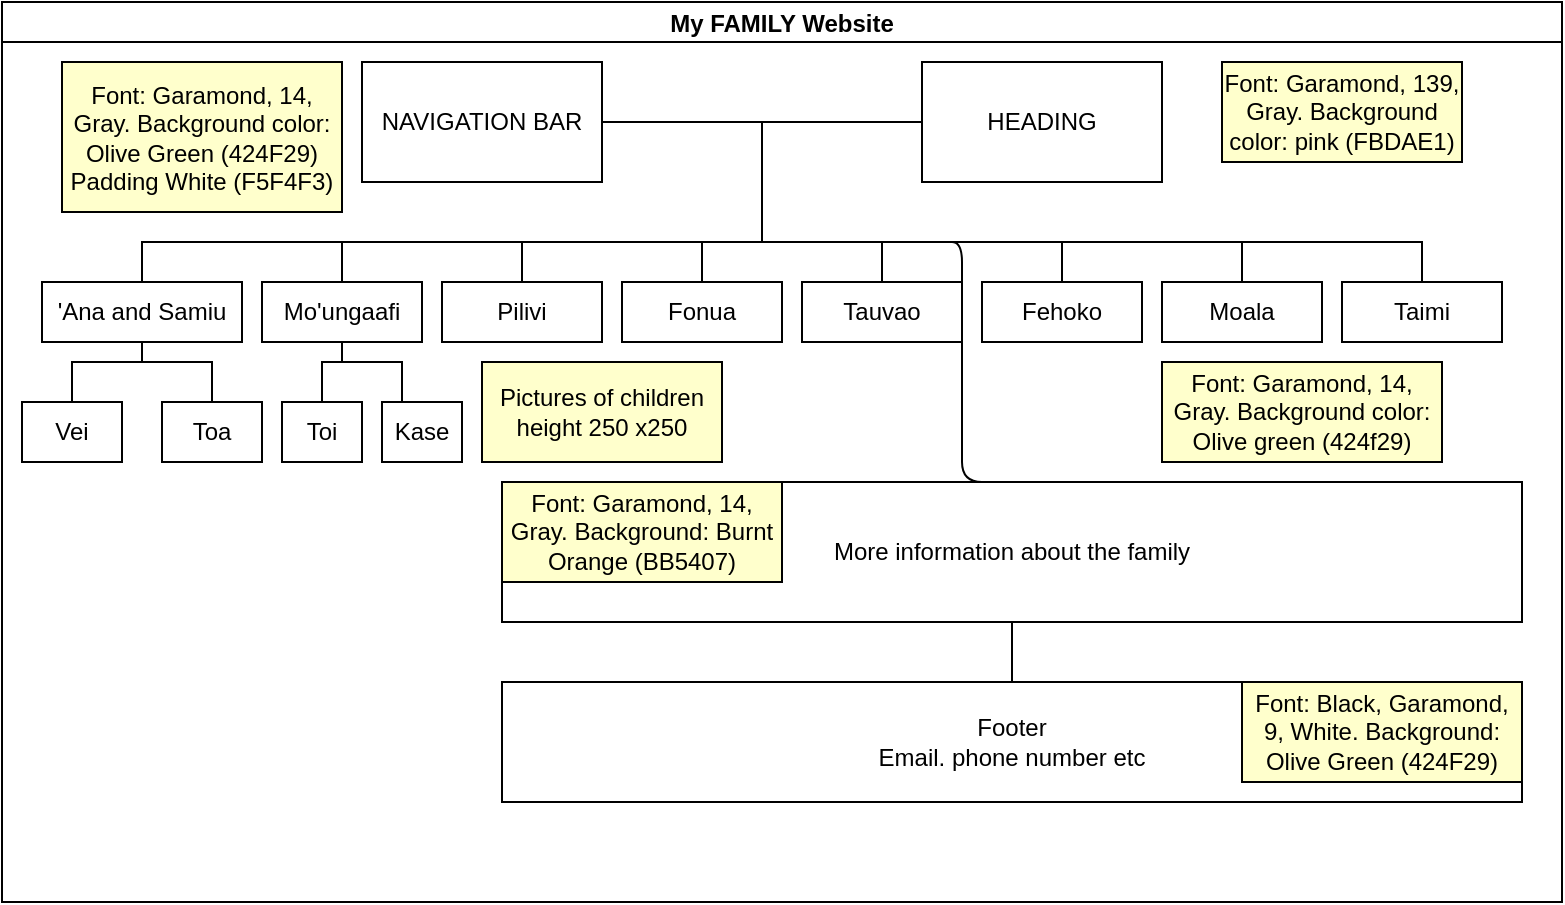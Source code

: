 <mxfile>
    <diagram id="Zfl2Xf3sZoUQnffVo26O" name="Page-1">
        <mxGraphModel dx="1136" dy="619" grid="1" gridSize="10" guides="1" tooltips="1" connect="1" arrows="1" fold="1" page="1" pageScale="1" pageWidth="850" pageHeight="1100" math="0" shadow="0">
            <root>
                <mxCell id="0"/>
                <mxCell id="1" parent="0"/>
                <mxCell id="2" value="My FAMILY Website" style="swimlane;startSize=20;horizontal=1;containerType=tree;newEdgeStyle={&quot;edgeStyle&quot;:&quot;elbowEdgeStyle&quot;,&quot;startArrow&quot;:&quot;none&quot;,&quot;endArrow&quot;:&quot;none&quot;};" parent="1" vertex="1">
                    <mxGeometry x="40" y="40" width="780" height="450" as="geometry"/>
                </mxCell>
                <mxCell id="3" value="" style="edgeStyle=elbowEdgeStyle;elbow=vertical;sourcePerimeterSpacing=0;targetPerimeterSpacing=0;startArrow=none;endArrow=none;rounded=0;curved=0;" parent="2" target="6" edge="1">
                    <mxGeometry relative="1" as="geometry">
                        <mxPoint x="380" y="110" as="sourcePoint"/>
                        <Array as="points">
                            <mxPoint x="370" y="120"/>
                            <mxPoint x="380" y="120"/>
                        </Array>
                    </mxGeometry>
                </mxCell>
                <mxCell id="4" value="" style="edgeStyle=elbowEdgeStyle;elbow=vertical;sourcePerimeterSpacing=0;targetPerimeterSpacing=0;startArrow=none;endArrow=none;rounded=0;curved=0;entryX=0.5;entryY=0;entryDx=0;entryDy=0;" parent="2" target="17" edge="1">
                    <mxGeometry relative="1" as="geometry">
                        <mxPoint x="380" y="60" as="sourcePoint"/>
                        <mxPoint x="690" y="140" as="targetPoint"/>
                        <Array as="points">
                            <mxPoint x="540" y="120"/>
                        </Array>
                    </mxGeometry>
                </mxCell>
                <mxCell id="6" value="'Ana and Samiu" style="whiteSpace=wrap;html=1;align=center;verticalAlign=middle;treeFolding=1;treeMoving=1;newEdgeStyle={&quot;edgeStyle&quot;:&quot;elbowEdgeStyle&quot;,&quot;startArrow&quot;:&quot;none&quot;,&quot;endArrow&quot;:&quot;none&quot;};" parent="2" vertex="1">
                    <mxGeometry x="20" y="140" width="100" height="30" as="geometry"/>
                </mxCell>
                <mxCell id="14" value="Mo'ungaafi" style="whiteSpace=wrap;html=1;align=center;verticalAlign=middle;treeFolding=1;treeMoving=1;newEdgeStyle={&quot;edgeStyle&quot;:&quot;elbowEdgeStyle&quot;,&quot;startArrow&quot;:&quot;none&quot;,&quot;endArrow&quot;:&quot;none&quot;};" parent="2" vertex="1">
                    <mxGeometry x="130" y="140" width="80" height="30" as="geometry"/>
                </mxCell>
                <mxCell id="15" value="" style="edgeStyle=elbowEdgeStyle;elbow=vertical;sourcePerimeterSpacing=0;targetPerimeterSpacing=0;startArrow=none;endArrow=none;rounded=0;curved=0;" parent="2" target="14" edge="1">
                    <mxGeometry relative="1" as="geometry">
                        <mxPoint x="380" y="120" as="sourcePoint"/>
                        <Array as="points">
                            <mxPoint x="290" y="120"/>
                        </Array>
                    </mxGeometry>
                </mxCell>
                <mxCell id="17" value="Taimi" style="whiteSpace=wrap;html=1;align=center;verticalAlign=middle;treeFolding=1;treeMoving=1;newEdgeStyle={&quot;edgeStyle&quot;:&quot;elbowEdgeStyle&quot;,&quot;startArrow&quot;:&quot;none&quot;,&quot;endArrow&quot;:&quot;none&quot;};" parent="2" vertex="1">
                    <mxGeometry x="670" y="140" width="80" height="30" as="geometry"/>
                </mxCell>
                <mxCell id="37" value="Pilivi" style="whiteSpace=wrap;html=1;align=center;verticalAlign=middle;treeFolding=1;treeMoving=1;newEdgeStyle={&quot;edgeStyle&quot;:&quot;elbowEdgeStyle&quot;,&quot;startArrow&quot;:&quot;none&quot;,&quot;endArrow&quot;:&quot;none&quot;};" parent="2" vertex="1">
                    <mxGeometry x="220" y="140" width="80" height="30" as="geometry"/>
                </mxCell>
                <mxCell id="39" value="Fonua" style="whiteSpace=wrap;html=1;align=center;verticalAlign=middle;treeFolding=1;treeMoving=1;newEdgeStyle={&quot;edgeStyle&quot;:&quot;elbowEdgeStyle&quot;,&quot;startArrow&quot;:&quot;none&quot;,&quot;endArrow&quot;:&quot;none&quot;};" parent="2" vertex="1">
                    <mxGeometry x="310" y="140" width="80" height="30" as="geometry"/>
                </mxCell>
                <mxCell id="40" value="Tauvao" style="whiteSpace=wrap;html=1;align=center;verticalAlign=middle;treeFolding=1;treeMoving=1;newEdgeStyle={&quot;edgeStyle&quot;:&quot;elbowEdgeStyle&quot;,&quot;startArrow&quot;:&quot;none&quot;,&quot;endArrow&quot;:&quot;none&quot;};" parent="2" vertex="1">
                    <mxGeometry x="400" y="140" width="80" height="30" as="geometry"/>
                </mxCell>
                <mxCell id="41" value="Fehoko" style="whiteSpace=wrap;html=1;align=center;verticalAlign=middle;treeFolding=1;treeMoving=1;newEdgeStyle={&quot;edgeStyle&quot;:&quot;elbowEdgeStyle&quot;,&quot;startArrow&quot;:&quot;none&quot;,&quot;endArrow&quot;:&quot;none&quot;};" parent="2" vertex="1">
                    <mxGeometry x="490" y="140" width="80" height="30" as="geometry"/>
                </mxCell>
                <mxCell id="42" value="Moala" style="whiteSpace=wrap;html=1;align=center;verticalAlign=middle;treeFolding=1;treeMoving=1;newEdgeStyle={&quot;edgeStyle&quot;:&quot;elbowEdgeStyle&quot;,&quot;startArrow&quot;:&quot;none&quot;,&quot;endArrow&quot;:&quot;none&quot;};" parent="2" vertex="1">
                    <mxGeometry x="580" y="140" width="80" height="30" as="geometry"/>
                </mxCell>
                <UserObject label="NAVIGATION BAR" treeRoot="1" id="53">
                    <mxCell style="whiteSpace=wrap;html=1;align=center;treeFolding=1;treeMoving=1;newEdgeStyle={&quot;edgeStyle&quot;:&quot;elbowEdgeStyle&quot;,&quot;startArrow&quot;:&quot;none&quot;,&quot;endArrow&quot;:&quot;none&quot;};" parent="2" vertex="1">
                        <mxGeometry x="180" y="30" width="120" height="60" as="geometry"/>
                    </mxCell>
                </UserObject>
                <mxCell id="54" value="" style="edgeStyle=elbowEdgeStyle;html=1;elbow=horizontal;startArrow=none;endArrow=none;" parent="2" source="53" target="55" edge="1">
                    <mxGeometry relative="1" as="geometry"/>
                </mxCell>
                <UserObject label="HEADING" treeRoot="1" id="55">
                    <mxCell style="whiteSpace=wrap;html=1;align=center;treeFolding=1;treeMoving=1;newEdgeStyle={&quot;edgeStyle&quot;:&quot;elbowEdgeStyle&quot;,&quot;startArrow&quot;:&quot;none&quot;,&quot;endArrow&quot;:&quot;none&quot;};" parent="2" vertex="1">
                        <mxGeometry x="460" y="30" width="120" height="60" as="geometry"/>
                    </mxCell>
                </UserObject>
                <mxCell id="57" value="" style="edgeStyle=elbowEdgeStyle;elbow=vertical;sourcePerimeterSpacing=0;targetPerimeterSpacing=0;startArrow=none;endArrow=none;rounded=0;curved=0;" parent="2" source="6" target="58" edge="1">
                    <mxGeometry relative="1" as="geometry">
                        <mxPoint x="420" y="150" as="sourcePoint"/>
                        <Array as="points">
                            <mxPoint x="70" y="180"/>
                            <mxPoint x="420" y="160"/>
                        </Array>
                    </mxGeometry>
                </mxCell>
                <mxCell id="58" value="Vei" style="whiteSpace=wrap;html=1;align=center;verticalAlign=middle;treeFolding=1;treeMoving=1;newEdgeStyle={&quot;edgeStyle&quot;:&quot;elbowEdgeStyle&quot;,&quot;startArrow&quot;:&quot;none&quot;,&quot;endArrow&quot;:&quot;none&quot;};" parent="2" vertex="1">
                    <mxGeometry x="10" y="200" width="50" height="30" as="geometry"/>
                </mxCell>
                <mxCell id="61" value="" style="edgeStyle=elbowEdgeStyle;elbow=vertical;sourcePerimeterSpacing=0;targetPerimeterSpacing=0;startArrow=none;endArrow=none;rounded=0;curved=0;" parent="2" source="6" target="62" edge="1">
                    <mxGeometry relative="1" as="geometry">
                        <mxPoint x="420" y="150" as="sourcePoint"/>
                        <Array as="points">
                            <mxPoint x="70" y="180"/>
                        </Array>
                    </mxGeometry>
                </mxCell>
                <mxCell id="62" value="Toa" style="whiteSpace=wrap;html=1;align=center;verticalAlign=middle;treeFolding=1;treeMoving=1;newEdgeStyle={&quot;edgeStyle&quot;:&quot;elbowEdgeStyle&quot;,&quot;startArrow&quot;:&quot;none&quot;,&quot;endArrow&quot;:&quot;none&quot;};" parent="2" vertex="1">
                    <mxGeometry x="80" y="200" width="50" height="30" as="geometry"/>
                </mxCell>
                <mxCell id="63" value="" style="edgeStyle=elbowEdgeStyle;elbow=vertical;sourcePerimeterSpacing=0;targetPerimeterSpacing=0;startArrow=none;endArrow=none;rounded=0;curved=0;exitX=0.5;exitY=1;exitDx=0;exitDy=0;" parent="2" source="14" target="70" edge="1">
                    <mxGeometry relative="1" as="geometry">
                        <mxPoint x="420" y="160" as="sourcePoint"/>
                        <Array as="points">
                            <mxPoint x="210" y="180"/>
                        </Array>
                    </mxGeometry>
                </mxCell>
                <mxCell id="70" value="Toi" style="whiteSpace=wrap;html=1;align=center;verticalAlign=middle;treeFolding=1;treeMoving=1;newEdgeStyle={&quot;edgeStyle&quot;:&quot;elbowEdgeStyle&quot;,&quot;startArrow&quot;:&quot;none&quot;,&quot;endArrow&quot;:&quot;none&quot;};" parent="2" vertex="1">
                    <mxGeometry x="140" y="200" width="40" height="30" as="geometry"/>
                </mxCell>
                <mxCell id="72" value="Kase" style="whiteSpace=wrap;html=1;align=center;verticalAlign=middle;treeFolding=1;treeMoving=1;newEdgeStyle={&quot;edgeStyle&quot;:&quot;elbowEdgeStyle&quot;,&quot;startArrow&quot;:&quot;none&quot;,&quot;endArrow&quot;:&quot;none&quot;};" parent="2" vertex="1">
                    <mxGeometry x="190" y="200" width="40" height="30" as="geometry"/>
                </mxCell>
                <UserObject label="More information about the family" treeRoot="1" id="73">
                    <mxCell style="whiteSpace=wrap;html=1;align=center;treeFolding=1;treeMoving=1;newEdgeStyle={&quot;edgeStyle&quot;:&quot;elbowEdgeStyle&quot;,&quot;startArrow&quot;:&quot;none&quot;,&quot;endArrow&quot;:&quot;none&quot;};" parent="2" vertex="1">
                        <mxGeometry x="250" y="240" width="510" height="70" as="geometry"/>
                    </mxCell>
                </UserObject>
                <mxCell id="77" value="Font: Garamond, 139, Gray. Background color: pink (FBDAE1)" style="rounded=0;whiteSpace=wrap;html=1;fillColor=#FFFFCC;" parent="2" vertex="1">
                    <mxGeometry x="610" y="30" width="120" height="50" as="geometry"/>
                </mxCell>
                <mxCell id="79" value="Font: Garamond, 14, Gray. Background color: Olive Green (424F29) Padding White (F5F4F3)" style="rounded=0;whiteSpace=wrap;html=1;fillColor=#FFFFCC;" parent="2" vertex="1">
                    <mxGeometry x="30" y="30" width="140" height="75" as="geometry"/>
                </mxCell>
                <mxCell id="83" value="Font: Garamond, 14, Gray. Background color: Olive green (424f29)" style="rounded=0;whiteSpace=wrap;html=1;fillColor=#FFFFCC;" parent="2" vertex="1">
                    <mxGeometry x="580" y="180" width="140" height="50" as="geometry"/>
                </mxCell>
                <mxCell id="86" value="Pictures of children&lt;br&gt;height 250 x250" style="rounded=0;whiteSpace=wrap;html=1;fillColor=#FFFFCC;" parent="2" vertex="1">
                    <mxGeometry x="240" y="180" width="120" height="50" as="geometry"/>
                </mxCell>
                <mxCell id="87" value="Font: Garamond, 14, Gray. Background: Burnt Orange (BB5407)" style="rounded=0;whiteSpace=wrap;html=1;fillColor=#FFFFCC;" parent="2" vertex="1">
                    <mxGeometry x="250" y="240" width="140" height="50" as="geometry"/>
                </mxCell>
                <mxCell id="90" style="edgeStyle=elbowEdgeStyle;html=1;startArrow=none;endArrow=none;exitX=0.5;exitY=0;exitDx=0;exitDy=0;entryX=0.5;entryY=1;entryDx=0;entryDy=0;" parent="2" source="89" target="73" edge="1">
                    <mxGeometry relative="1" as="geometry"/>
                </mxCell>
                <UserObject label="Footer&lt;br&gt;Email. phone number etc" treeRoot="1" id="89">
                    <mxCell style="whiteSpace=wrap;html=1;align=center;treeFolding=1;treeMoving=1;newEdgeStyle={&quot;edgeStyle&quot;:&quot;elbowEdgeStyle&quot;,&quot;startArrow&quot;:&quot;none&quot;,&quot;endArrow&quot;:&quot;none&quot;};" parent="2" vertex="1">
                        <mxGeometry x="250" y="340" width="510" height="60" as="geometry"/>
                    </mxCell>
                </UserObject>
                <mxCell id="92" value="Font: Black, Garamond, 9, White. Background: Olive Green (424F29)" style="rounded=0;whiteSpace=wrap;html=1;fillColor=#FFFFCC;" parent="2" vertex="1">
                    <mxGeometry x="620" y="340" width="140" height="50" as="geometry"/>
                </mxCell>
                <mxCell id="38" style="edgeStyle=elbowEdgeStyle;html=1;startArrow=none;endArrow=none;exitX=0.5;exitY=0;exitDx=0;exitDy=0;" parent="1" source="37" edge="1">
                    <mxGeometry relative="1" as="geometry">
                        <mxPoint x="300" y="160" as="targetPoint"/>
                    </mxGeometry>
                </mxCell>
                <mxCell id="43" style="edgeStyle=elbowEdgeStyle;html=1;startArrow=none;endArrow=none;exitX=0.5;exitY=0;exitDx=0;exitDy=0;" parent="1" source="39" edge="1">
                    <mxGeometry relative="1" as="geometry">
                        <mxPoint x="390" y="160" as="targetPoint"/>
                    </mxGeometry>
                </mxCell>
                <mxCell id="48" style="edgeStyle=elbowEdgeStyle;html=1;startArrow=none;endArrow=none;exitX=0.5;exitY=0;exitDx=0;exitDy=0;" parent="1" source="40" edge="1">
                    <mxGeometry relative="1" as="geometry">
                        <mxPoint x="480" y="160" as="targetPoint"/>
                    </mxGeometry>
                </mxCell>
                <mxCell id="49" style="edgeStyle=elbowEdgeStyle;html=1;startArrow=none;endArrow=none;exitX=0.5;exitY=0;exitDx=0;exitDy=0;" parent="1" source="41" edge="1">
                    <mxGeometry relative="1" as="geometry">
                        <mxPoint x="570" y="160" as="targetPoint"/>
                    </mxGeometry>
                </mxCell>
                <mxCell id="50" style="edgeStyle=elbowEdgeStyle;html=1;startArrow=none;endArrow=none;exitX=0.5;exitY=0;exitDx=0;exitDy=0;" parent="1" source="42" edge="1">
                    <mxGeometry relative="1" as="geometry">
                        <mxPoint x="660" y="160" as="targetPoint"/>
                    </mxGeometry>
                </mxCell>
                <mxCell id="71" value="" style="edgeStyle=elbowEdgeStyle;elbow=vertical;sourcePerimeterSpacing=0;targetPerimeterSpacing=0;startArrow=none;endArrow=none;rounded=0;curved=0;exitX=0.5;exitY=1;exitDx=0;exitDy=0;" parent="1" source="14" edge="1">
                    <mxGeometry relative="1" as="geometry">
                        <mxPoint x="220" y="220" as="sourcePoint"/>
                        <mxPoint x="240" y="240" as="targetPoint"/>
                        <Array as="points">
                            <mxPoint x="240" y="220"/>
                        </Array>
                    </mxGeometry>
                </mxCell>
                <mxCell id="91" style="edgeStyle=elbowEdgeStyle;html=1;startArrow=none;endArrow=none;exitX=0.5;exitY=0;exitDx=0;exitDy=0;" parent="1" source="73" edge="1">
                    <mxGeometry relative="1" as="geometry">
                        <mxPoint x="510" y="160" as="targetPoint"/>
                        <Array as="points">
                            <mxPoint x="520" y="220"/>
                        </Array>
                    </mxGeometry>
                </mxCell>
            </root>
        </mxGraphModel>
    </diagram>
</mxfile>